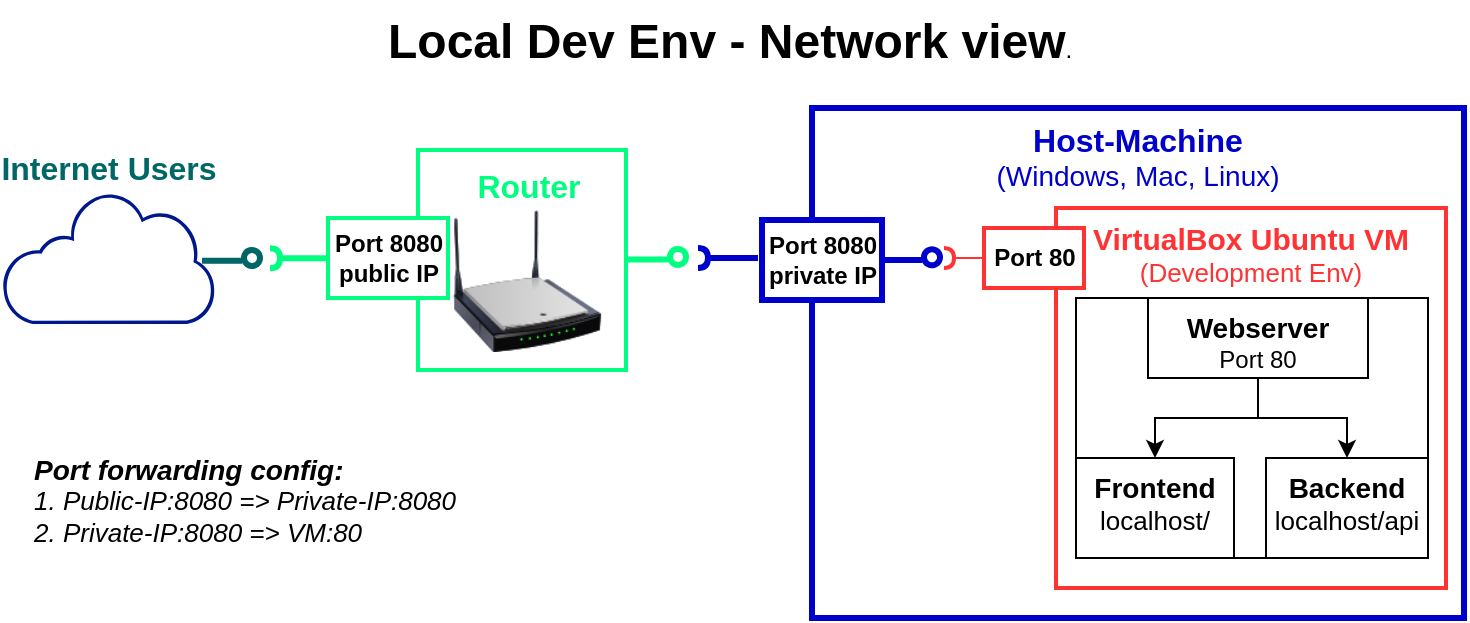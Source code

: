<mxfile version="28.2.0">
  <diagram name="Seite-1" id="INxiK_pzw0ZghTb1L6Iz">
    <mxGraphModel dx="753" dy="531" grid="1" gridSize="10" guides="1" tooltips="1" connect="1" arrows="1" fold="1" page="1" pageScale="1" pageWidth="827" pageHeight="1169" math="0" shadow="0">
      <root>
        <mxCell id="0" />
        <mxCell id="1" parent="0" />
        <mxCell id="dqw1ii9qTAxnEZTFuYBI-57" value="" style="group" vertex="1" connectable="0" parent="1">
          <mxGeometry x="66" y="54" width="731" height="255" as="geometry" />
        </mxCell>
        <mxCell id="dqw1ii9qTAxnEZTFuYBI-1" value="&lt;b&gt;&lt;font style=&quot;font-size: 16px; color: rgb(0, 0, 204);&quot;&gt;Host-Machine&lt;/font&gt;&lt;/b&gt;&lt;div&gt;&lt;font style=&quot;font-size: 14px; color: rgb(0, 0, 204);&quot;&gt;(Windows, Mac, Linux)&lt;/font&gt;&lt;/div&gt;" style="rounded=0;whiteSpace=wrap;html=1;verticalAlign=top;strokeWidth=3;strokeColor=#0000CC;" vertex="1" parent="dqw1ii9qTAxnEZTFuYBI-57">
          <mxGeometry x="405" width="326" height="255" as="geometry" />
        </mxCell>
        <mxCell id="dqw1ii9qTAxnEZTFuYBI-23" value="" style="group" vertex="1" connectable="0" parent="dqw1ii9qTAxnEZTFuYBI-57">
          <mxGeometry x="471" y="50" width="251" height="190" as="geometry" />
        </mxCell>
        <mxCell id="dqw1ii9qTAxnEZTFuYBI-10" value="" style="group" vertex="1" connectable="0" parent="dqw1ii9qTAxnEZTFuYBI-23">
          <mxGeometry x="56" width="195" height="190" as="geometry" />
        </mxCell>
        <mxCell id="dqw1ii9qTAxnEZTFuYBI-2" value="&lt;b&gt;&lt;font style=&quot;font-size: 15px; color: rgb(255, 51, 51);&quot;&gt;VirtualBox Ubuntu VM&lt;/font&gt;&lt;/b&gt;&lt;div&gt;&lt;font style=&quot;color: rgb(255, 51, 51); font-size: 13px;&quot;&gt;(Development Env)&lt;/font&gt;&lt;/div&gt;" style="rounded=0;whiteSpace=wrap;html=1;verticalAlign=top;strokeWidth=2;strokeColor=#FF3333;" vertex="1" parent="dqw1ii9qTAxnEZTFuYBI-10">
          <mxGeometry width="195" height="190" as="geometry" />
        </mxCell>
        <mxCell id="dqw1ii9qTAxnEZTFuYBI-8" value="" style="group;strokeColor=default;" vertex="1" connectable="0" parent="dqw1ii9qTAxnEZTFuYBI-10">
          <mxGeometry x="10" y="45" width="176" height="130" as="geometry" />
        </mxCell>
        <mxCell id="dqw1ii9qTAxnEZTFuYBI-5" style="edgeStyle=orthogonalEdgeStyle;rounded=0;orthogonalLoop=1;jettySize=auto;html=1;entryX=0.5;entryY=0;entryDx=0;entryDy=0;" edge="1" parent="dqw1ii9qTAxnEZTFuYBI-8" source="dqw1ii9qTAxnEZTFuYBI-3" target="dqw1ii9qTAxnEZTFuYBI-4">
          <mxGeometry relative="1" as="geometry" />
        </mxCell>
        <mxCell id="dqw1ii9qTAxnEZTFuYBI-7" style="edgeStyle=orthogonalEdgeStyle;rounded=0;orthogonalLoop=1;jettySize=auto;html=1;exitX=0.5;exitY=1;exitDx=0;exitDy=0;entryX=0.5;entryY=0;entryDx=0;entryDy=0;" edge="1" parent="dqw1ii9qTAxnEZTFuYBI-8" source="dqw1ii9qTAxnEZTFuYBI-3" target="dqw1ii9qTAxnEZTFuYBI-6">
          <mxGeometry relative="1" as="geometry" />
        </mxCell>
        <mxCell id="dqw1ii9qTAxnEZTFuYBI-3" value="&lt;b&gt;&lt;font style=&quot;font-size: 14px;&quot;&gt;Webserver&lt;/font&gt;&lt;/b&gt;&lt;div&gt;&lt;font&gt;Port 80&lt;/font&gt;&lt;/div&gt;" style="rounded=0;whiteSpace=wrap;html=1;verticalAlign=top;" vertex="1" parent="dqw1ii9qTAxnEZTFuYBI-8">
          <mxGeometry x="36" width="110" height="40" as="geometry" />
        </mxCell>
        <mxCell id="dqw1ii9qTAxnEZTFuYBI-4" value="&lt;b&gt;&lt;font style=&quot;font-size: 14px;&quot;&gt;Frontend&lt;/font&gt;&lt;/b&gt;&lt;div&gt;&lt;font style=&quot;font-size: 13px;&quot;&gt;localhost/&lt;/font&gt;&lt;/div&gt;" style="rounded=0;whiteSpace=wrap;html=1;verticalAlign=top;" vertex="1" parent="dqw1ii9qTAxnEZTFuYBI-8">
          <mxGeometry y="80" width="79" height="50" as="geometry" />
        </mxCell>
        <mxCell id="dqw1ii9qTAxnEZTFuYBI-6" value="&lt;b&gt;&lt;font style=&quot;font-size: 14px;&quot;&gt;Backend&lt;/font&gt;&lt;/b&gt;&lt;div&gt;&lt;font style=&quot;font-size: 13px;&quot;&gt;localhost/api&lt;/font&gt;&lt;/div&gt;" style="rounded=0;whiteSpace=wrap;html=1;verticalAlign=top;" vertex="1" parent="dqw1ii9qTAxnEZTFuYBI-8">
          <mxGeometry x="95" y="80" width="81" height="50" as="geometry" />
        </mxCell>
        <mxCell id="dqw1ii9qTAxnEZTFuYBI-11" value="&lt;b&gt;Port 80&lt;/b&gt;" style="html=1;rounded=0;direction=east;flipV=1;flipH=1;strokeColor=#FF3333;strokeWidth=2;" vertex="1" parent="dqw1ii9qTAxnEZTFuYBI-23">
          <mxGeometry x="20" y="10" width="50" height="30" as="geometry" />
        </mxCell>
        <mxCell id="dqw1ii9qTAxnEZTFuYBI-12" value="" style="endArrow=none;html=1;rounded=0;align=center;verticalAlign=top;endFill=0;labelBackgroundColor=none;endSize=2;strokeColor=#FF3333;" edge="1" source="dqw1ii9qTAxnEZTFuYBI-11" parent="dqw1ii9qTAxnEZTFuYBI-23">
          <mxGeometry relative="1" as="geometry">
            <mxPoint x="6" y="25" as="targetPoint" />
          </mxGeometry>
        </mxCell>
        <mxCell id="dqw1ii9qTAxnEZTFuYBI-13" value="" style="shape=requiredInterface;html=1;fontSize=11;align=center;fillColor=none;points=[];aspect=fixed;resizable=0;verticalAlign=bottom;labelPosition=center;verticalLabelPosition=top;flipH=1;direction=west;strokeColor=#FF3333;strokeWidth=2;" vertex="1" parent="dqw1ii9qTAxnEZTFuYBI-23">
          <mxGeometry y="20" width="5" height="10" as="geometry" />
        </mxCell>
        <mxCell id="dqw1ii9qTAxnEZTFuYBI-25" value="" style="group" vertex="1" connectable="0" parent="dqw1ii9qTAxnEZTFuYBI-57">
          <mxGeometry x="380" y="56" width="90.46" height="40" as="geometry" />
        </mxCell>
        <mxCell id="dqw1ii9qTAxnEZTFuYBI-20" value="&lt;b&gt;Port 8080&lt;/b&gt;&lt;div&gt;&lt;b&gt;private IP&lt;/b&gt;&lt;/div&gt;" style="html=1;rounded=0;strokeWidth=3;strokeColor=#0000CC;" vertex="1" parent="dqw1ii9qTAxnEZTFuYBI-25">
          <mxGeometry width="59.997" height="40" as="geometry" />
        </mxCell>
        <mxCell id="dqw1ii9qTAxnEZTFuYBI-21" value="" style="endArrow=none;html=1;rounded=0;align=center;verticalAlign=top;endFill=0;labelBackgroundColor=none;endSize=2;strokeWidth=3;strokeColor=#0000CC;" edge="1" source="dqw1ii9qTAxnEZTFuYBI-20" parent="dqw1ii9qTAxnEZTFuYBI-25">
          <mxGeometry relative="1" as="geometry">
            <mxPoint x="79.996" y="20" as="targetPoint" />
          </mxGeometry>
        </mxCell>
        <mxCell id="dqw1ii9qTAxnEZTFuYBI-22" value="" style="ellipse;html=1;fontSize=11;align=center;fillColor=none;points=[];aspect=fixed;resizable=0;verticalAlign=bottom;labelPosition=center;verticalLabelPosition=top;flipH=1;direction=east;rotation=-60;strokeWidth=3;strokeColor=#0000CC;" vertex="1" parent="dqw1ii9qTAxnEZTFuYBI-25">
          <mxGeometry x="80.996" y="14.667" width="8" height="8" as="geometry" />
        </mxCell>
        <mxCell id="dqw1ii9qTAxnEZTFuYBI-26" value="" style="group" vertex="1" connectable="0" parent="dqw1ii9qTAxnEZTFuYBI-57">
          <mxGeometry x="348" y="70" width="30" height="10" as="geometry" />
        </mxCell>
        <mxCell id="dqw1ii9qTAxnEZTFuYBI-15" value="" style="endArrow=none;html=1;rounded=0;align=center;verticalAlign=top;endFill=0;labelBackgroundColor=none;endSize=2;strokeWidth=3;strokeColor=#0000CC;" edge="1" parent="dqw1ii9qTAxnEZTFuYBI-26">
          <mxGeometry relative="1" as="geometry">
            <mxPoint x="30" y="5" as="sourcePoint" />
            <mxPoint x="5" y="5" as="targetPoint" />
          </mxGeometry>
        </mxCell>
        <mxCell id="dqw1ii9qTAxnEZTFuYBI-16" value="" style="shape=requiredInterface;html=1;fontSize=11;align=center;fillColor=none;points=[];aspect=fixed;resizable=0;verticalAlign=bottom;labelPosition=center;verticalLabelPosition=top;flipH=1;direction=west;strokeWidth=3;strokeColor=#0000CC;" vertex="1" parent="dqw1ii9qTAxnEZTFuYBI-26">
          <mxGeometry width="5" height="10" as="geometry" />
        </mxCell>
        <mxCell id="dqw1ii9qTAxnEZTFuYBI-33" value="" style="group;rotation=90;" vertex="1" connectable="0" parent="dqw1ii9qTAxnEZTFuYBI-57">
          <mxGeometry x="312.997" y="69.003" width="30.463" height="10.928" as="geometry" />
        </mxCell>
        <mxCell id="dqw1ii9qTAxnEZTFuYBI-30" value="" style="endArrow=none;html=1;rounded=0;align=center;verticalAlign=top;endFill=0;labelBackgroundColor=none;endSize=2;strokeWidth=3;strokeColor=#00FF80;" edge="1" parent="dqw1ii9qTAxnEZTFuYBI-33">
          <mxGeometry relative="1" as="geometry">
            <mxPoint x="19.999" y="6.797" as="targetPoint" />
            <mxPoint y="6.797" as="sourcePoint" />
          </mxGeometry>
        </mxCell>
        <mxCell id="dqw1ii9qTAxnEZTFuYBI-31" value="" style="ellipse;html=1;fontSize=11;align=center;fillColor=none;points=[];aspect=fixed;resizable=0;verticalAlign=bottom;labelPosition=center;verticalLabelPosition=top;flipH=1;direction=east;rotation=-60;strokeWidth=3;strokeColor=#00FF80;" vertex="1" parent="dqw1ii9qTAxnEZTFuYBI-33">
          <mxGeometry x="20.999" y="1.464" width="8" height="8" as="geometry" />
        </mxCell>
        <mxCell id="dqw1ii9qTAxnEZTFuYBI-48" value="" style="group" vertex="1" connectable="0" parent="dqw1ii9qTAxnEZTFuYBI-57">
          <mxGeometry x="208" y="21" width="104" height="110" as="geometry" />
        </mxCell>
        <mxCell id="dqw1ii9qTAxnEZTFuYBI-46" value="" style="rounded=0;whiteSpace=wrap;html=1;strokeWidth=2;strokeColor=#00FF80;" vertex="1" parent="dqw1ii9qTAxnEZTFuYBI-48">
          <mxGeometry width="104" height="110" as="geometry" />
        </mxCell>
        <mxCell id="dqw1ii9qTAxnEZTFuYBI-34" value="&lt;font style=&quot;font-size: 16px;&quot;&gt;&lt;b&gt;Router&lt;/b&gt;&lt;/font&gt;" style="image;html=1;image=img/lib/clip_art/networking/Wireless_Router_N_128x128.png;fontColor=#00FF80;imageBorder=none;strokeWidth=3;verticalAlign=bottom;labelPosition=center;verticalLabelPosition=top;align=center;" vertex="1" parent="dqw1ii9qTAxnEZTFuYBI-48">
          <mxGeometry x="15" y="30" width="79" height="71" as="geometry" />
        </mxCell>
        <mxCell id="dqw1ii9qTAxnEZTFuYBI-49" value="" style="group" vertex="1" connectable="0" parent="dqw1ii9qTAxnEZTFuYBI-57">
          <mxGeometry x="134" y="55" width="88.997" height="40" as="geometry" />
        </mxCell>
        <mxCell id="dqw1ii9qTAxnEZTFuYBI-36" value="&lt;b&gt;Port 8080&lt;/b&gt;&lt;div&gt;&lt;b&gt;public IP&lt;/b&gt;&lt;/div&gt;" style="html=1;rounded=0;strokeWidth=2;strokeColor=#00FF80;" vertex="1" parent="dqw1ii9qTAxnEZTFuYBI-49">
          <mxGeometry x="29" width="59.997" height="40" as="geometry" />
        </mxCell>
        <mxCell id="dqw1ii9qTAxnEZTFuYBI-43" value="" style="group" vertex="1" connectable="0" parent="dqw1ii9qTAxnEZTFuYBI-49">
          <mxGeometry y="15.07" width="30" height="10" as="geometry" />
        </mxCell>
        <mxCell id="dqw1ii9qTAxnEZTFuYBI-40" value="" style="endArrow=none;html=1;rounded=0;align=center;verticalAlign=top;endFill=0;labelBackgroundColor=none;endSize=2;strokeWidth=3;strokeColor=#00FF80;" edge="1" parent="dqw1ii9qTAxnEZTFuYBI-43">
          <mxGeometry relative="1" as="geometry">
            <mxPoint x="30" y="5" as="sourcePoint" />
            <mxPoint x="5" y="5" as="targetPoint" />
          </mxGeometry>
        </mxCell>
        <mxCell id="dqw1ii9qTAxnEZTFuYBI-41" value="" style="shape=requiredInterface;html=1;fontSize=11;align=center;fillColor=none;points=[];aspect=fixed;resizable=0;verticalAlign=bottom;labelPosition=center;verticalLabelPosition=top;flipH=1;direction=west;strokeWidth=3;strokeColor=#00FF80;" vertex="1" parent="dqw1ii9qTAxnEZTFuYBI-43">
          <mxGeometry width="5" height="10" as="geometry" />
        </mxCell>
        <mxCell id="dqw1ii9qTAxnEZTFuYBI-56" value="" style="group" vertex="1" connectable="0" parent="dqw1ii9qTAxnEZTFuYBI-57">
          <mxGeometry y="42" width="130.466" height="66" as="geometry" />
        </mxCell>
        <mxCell id="dqw1ii9qTAxnEZTFuYBI-51" value="&lt;font style=&quot;font-size: 16px;&quot;&gt;&lt;b&gt;Internet Users&lt;/b&gt;&lt;/font&gt;" style="sketch=0;aspect=fixed;pointerEvents=1;shadow=0;dashed=0;html=1;strokeColor=none;labelPosition=center;verticalLabelPosition=top;verticalAlign=bottom;align=center;fillColor=#00188D;shape=mxgraph.mscae.enterprise.internet_hollow;fontColor=#006666;" vertex="1" parent="dqw1ii9qTAxnEZTFuYBI-56">
          <mxGeometry width="106.45" height="66" as="geometry" />
        </mxCell>
        <mxCell id="dqw1ii9qTAxnEZTFuYBI-55" value="" style="group" vertex="1" connectable="0" parent="dqw1ii9qTAxnEZTFuYBI-56">
          <mxGeometry x="100.003" y="27.537" width="30.463" height="10.928" as="geometry" />
        </mxCell>
        <mxCell id="dqw1ii9qTAxnEZTFuYBI-53" value="" style="endArrow=none;html=1;rounded=0;align=center;verticalAlign=top;endFill=0;labelBackgroundColor=none;endSize=2;strokeWidth=3;strokeColor=#006666;" edge="1" parent="dqw1ii9qTAxnEZTFuYBI-55">
          <mxGeometry relative="1" as="geometry">
            <mxPoint x="19.999" y="6.797" as="targetPoint" />
            <mxPoint y="6.797" as="sourcePoint" />
          </mxGeometry>
        </mxCell>
        <mxCell id="dqw1ii9qTAxnEZTFuYBI-54" value="" style="ellipse;html=1;fontSize=11;align=center;fillColor=none;points=[];aspect=fixed;resizable=0;verticalAlign=bottom;labelPosition=center;verticalLabelPosition=top;flipH=1;direction=east;rotation=-60;strokeWidth=3;strokeColor=#006666;" vertex="1" parent="dqw1ii9qTAxnEZTFuYBI-55">
          <mxGeometry x="20.999" y="1.464" width="8" height="8" as="geometry" />
        </mxCell>
        <mxCell id="dqw1ii9qTAxnEZTFuYBI-58" value="&lt;font style=&quot;font-size: 14px;&quot;&gt;&lt;b style=&quot;&quot;&gt;&lt;i&gt;Port forwarding config:&lt;/i&gt;&lt;/b&gt;&lt;/font&gt;&lt;div&gt;&lt;font style=&quot;font-size: 13px;&quot;&gt;&lt;i&gt;1. Public-IP:8080 =&amp;gt; Private-IP:8080&lt;/i&gt;&lt;/font&gt;&lt;/div&gt;&lt;div&gt;&lt;font style=&quot;font-size: 13px;&quot;&gt;&lt;i&gt;2. Private-IP:8080 =&amp;gt; VM:80&lt;/i&gt;&lt;/font&gt;&lt;/div&gt;" style="text;html=1;align=left;verticalAlign=middle;whiteSpace=wrap;rounded=0;" vertex="1" parent="dqw1ii9qTAxnEZTFuYBI-57">
          <mxGeometry x="14" y="156" width="220" height="80" as="geometry" />
        </mxCell>
        <mxCell id="dqw1ii9qTAxnEZTFuYBI-59" value="&lt;h1 style=&quot;margin-top: 0px;&quot;&gt;&lt;span style=&quot;background-color: transparent; color: light-dark(rgb(0, 0, 0), rgb(255, 255, 255));&quot;&gt;Local Dev Env - Network view&lt;/span&gt;&lt;span style=&quot;background-color: transparent; color: light-dark(rgb(0, 0, 0), rgb(255, 255, 255)); font-size: 12px; font-weight: normal;&quot;&gt;.&lt;/span&gt;&lt;/h1&gt;" style="text;html=1;whiteSpace=wrap;overflow=hidden;rounded=0;" vertex="1" parent="1">
          <mxGeometry x="256.5" width="350" height="40" as="geometry" />
        </mxCell>
      </root>
    </mxGraphModel>
  </diagram>
</mxfile>

